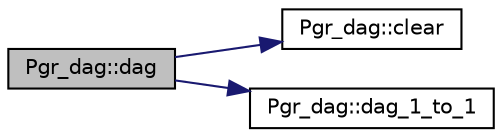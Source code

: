 digraph "Pgr_dag::dag"
{
  edge [fontname="Helvetica",fontsize="10",labelfontname="Helvetica",labelfontsize="10"];
  node [fontname="Helvetica",fontsize="10",shape=record];
  rankdir="LR";
  Node1 [label="Pgr_dag::dag",height=0.2,width=0.4,color="black", fillcolor="grey75", style="filled", fontcolor="black"];
  Node1 -> Node2 [color="midnightblue",fontsize="10",style="solid",fontname="Helvetica"];
  Node2 [label="Pgr_dag::clear",height=0.2,width=0.4,color="black", fillcolor="white", style="filled",URL="$classPgr__dag.html#a156ee37a0e992ae4b8696110d4481aed"];
  Node1 -> Node3 [color="midnightblue",fontsize="10",style="solid",fontname="Helvetica"];
  Node3 [label="Pgr_dag::dag_1_to_1",height=0.2,width=0.4,color="black", fillcolor="white", style="filled",URL="$classPgr__dag.html#a4dc1c1bf3488ffa4c0e1c42c3feb46f4",tooltip="Call to Dijkstra 1 source to 1 target. "];
}
